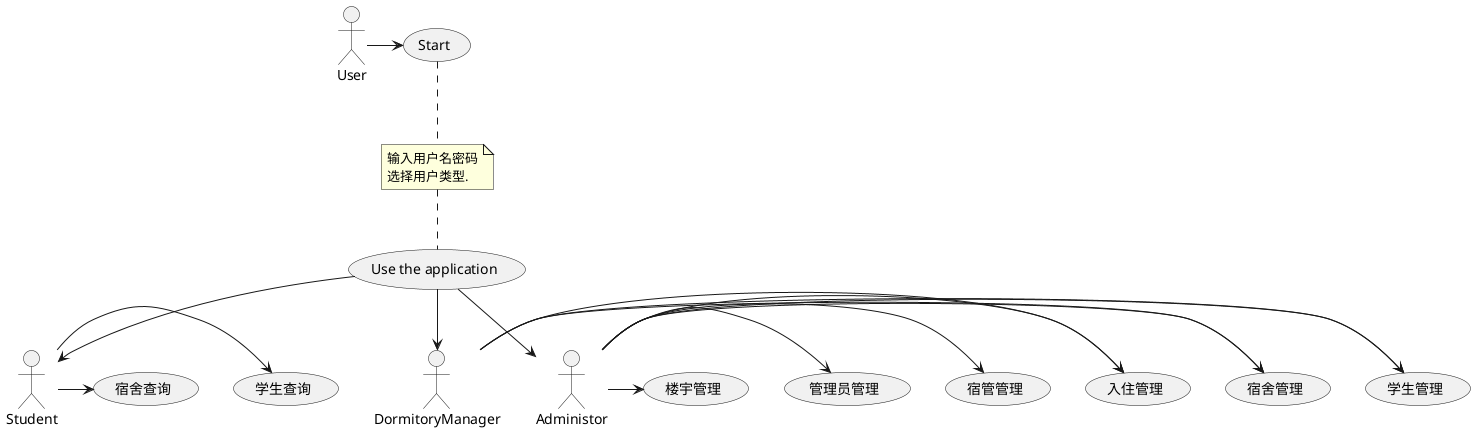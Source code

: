@startuml
'https://plantuml.com/use-case-diagram

':Main Admin: as Admin
(Use the application) as (Use)

User -> (Start)
'User --> (Use)
(Use) --> Student
(Use) --> DormitoryManager
(Use) --> Administor
'Admin ---> (Use)

'note right of Admin : This is an example.

/'note right of (Use)
A note can also
be on several lines
end note'/

note "输入用户名密码\n选择用户类型." as N2
(Start) .. N2
N2 .. (Use)

Student -> (学生查询)
Student -> (宿舍查询)
DormitoryManager ->(学生管理)
DormitoryManager ->(宿舍管理)
DormitoryManager ->(入住管理)
Administor -> (学生管理)
Administor -> (宿管管理)
Administor -> (管理员管理)
Administor -> (宿舍管理)
Administor -> (入住管理)
Administor -> (楼宇管理)
@enduml